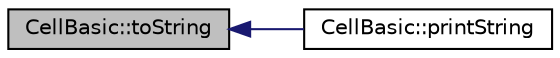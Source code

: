 digraph "CellBasic::toString"
{
  edge [fontname="Helvetica",fontsize="10",labelfontname="Helvetica",labelfontsize="10"];
  node [fontname="Helvetica",fontsize="10",shape=record];
  rankdir="LR";
  Node1 [label="CellBasic::toString",height=0.2,width=0.4,color="black", fillcolor="grey75", style="filled" fontcolor="black"];
  Node1 -> Node2 [dir="back",color="midnightblue",fontsize="10",style="solid",fontname="Helvetica"];
  Node2 [label="CellBasic::printString",height=0.2,width=0.4,color="black", fillcolor="white", style="filled",URL="$classCellBasic.html#a8a4daeca3487c62cfd7251ccb9e22847",tooltip="Prints a string representation of all of the CellBasic&#39;s attributes to the console."];
}
